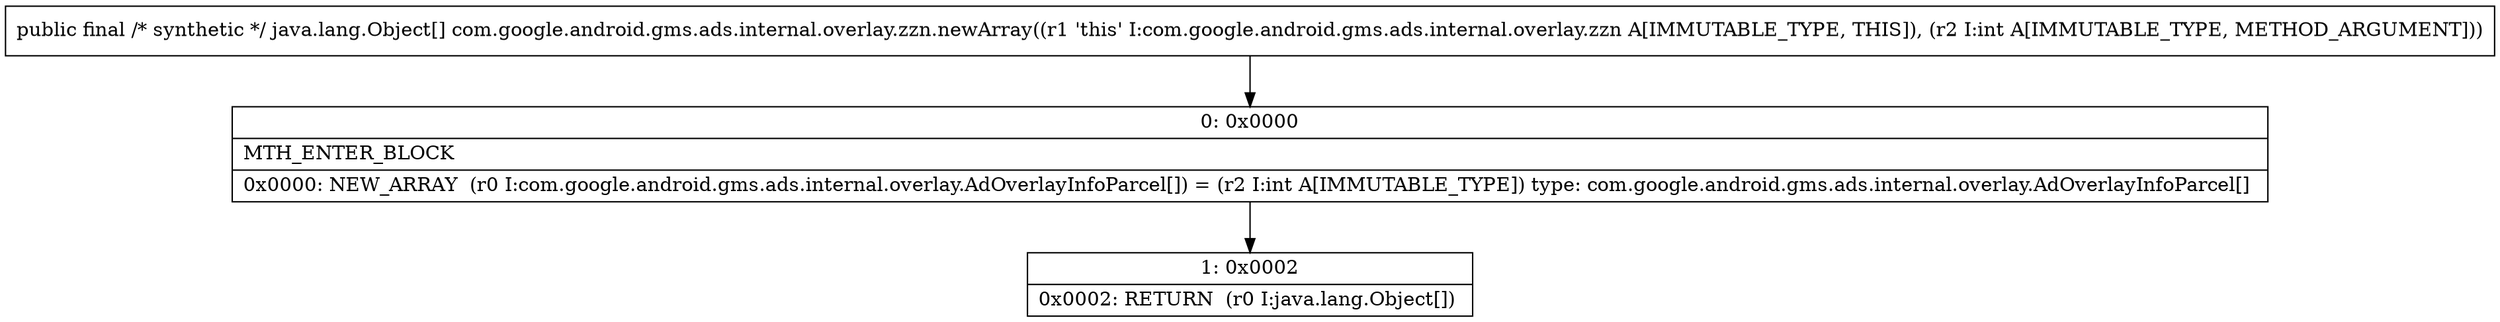digraph "CFG forcom.google.android.gms.ads.internal.overlay.zzn.newArray(I)[Ljava\/lang\/Object;" {
Node_0 [shape=record,label="{0\:\ 0x0000|MTH_ENTER_BLOCK\l|0x0000: NEW_ARRAY  (r0 I:com.google.android.gms.ads.internal.overlay.AdOverlayInfoParcel[]) = (r2 I:int A[IMMUTABLE_TYPE]) type: com.google.android.gms.ads.internal.overlay.AdOverlayInfoParcel[] \l}"];
Node_1 [shape=record,label="{1\:\ 0x0002|0x0002: RETURN  (r0 I:java.lang.Object[]) \l}"];
MethodNode[shape=record,label="{public final \/* synthetic *\/ java.lang.Object[] com.google.android.gms.ads.internal.overlay.zzn.newArray((r1 'this' I:com.google.android.gms.ads.internal.overlay.zzn A[IMMUTABLE_TYPE, THIS]), (r2 I:int A[IMMUTABLE_TYPE, METHOD_ARGUMENT])) }"];
MethodNode -> Node_0;
Node_0 -> Node_1;
}

